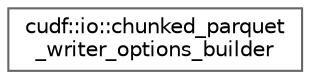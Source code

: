 digraph "类继承关系图"
{
 // LATEX_PDF_SIZE
  bgcolor="transparent";
  edge [fontname=Helvetica,fontsize=10,labelfontname=Helvetica,labelfontsize=10];
  node [fontname=Helvetica,fontsize=10,shape=box,height=0.2,width=0.4];
  rankdir="LR";
  Node0 [id="Node000000",label="cudf::io::chunked_parquet\l_writer_options_builder",height=0.2,width=0.4,color="grey40", fillcolor="white", style="filled",URL="$classcudf_1_1io_1_1chunked__parquet__writer__options__builder.html",tooltip="Builds options for chunked_parquet_writer_options."];
}
